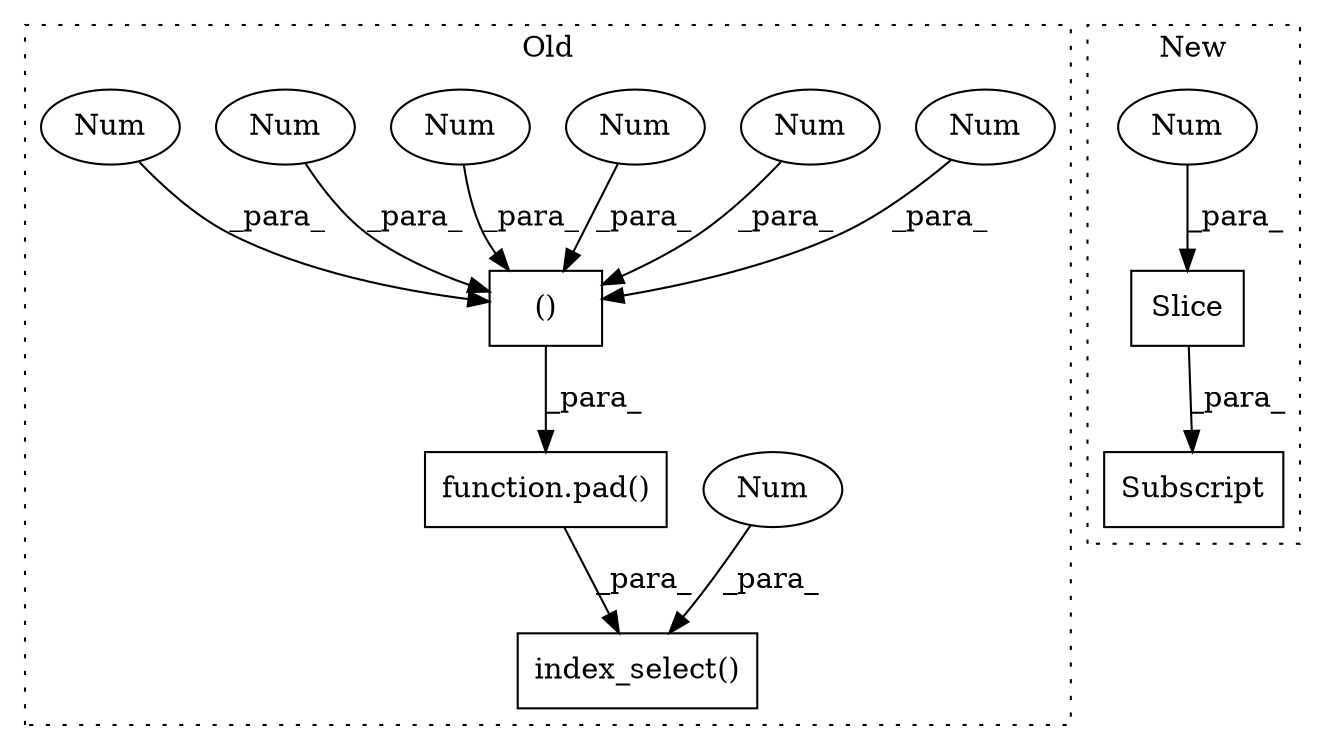digraph G {
subgraph cluster0 {
1 [label="function.pad()" a="75" s="1501,1526" l="4,1" shape="box"];
3 [label="index_select()" a="75" s="2156,2197" l="19,1" shape="box"];
4 [label="()" a="54" s="1510" l="15" shape="box"];
7 [label="Num" a="76" s="1524" l="1" shape="ellipse"];
8 [label="Num" a="76" s="2178" l="1" shape="ellipse"];
9 [label="Num" a="76" s="1518" l="1" shape="ellipse"];
10 [label="Num" a="76" s="1515" l="1" shape="ellipse"];
11 [label="Num" a="76" s="1521" l="1" shape="ellipse"];
12 [label="Num" a="76" s="1509" l="1" shape="ellipse"];
13 [label="Num" a="76" s="1512" l="1" shape="ellipse"];
label = "Old";
style="dotted";
}
subgraph cluster1 {
2 [label="Slice" a="80" s="1928" l="2" shape="box"];
5 [label="Subscript" a="63" s="1911,0" l="20,0" shape="box"];
6 [label="Num" a="76" s="1928" l="1" shape="ellipse"];
label = "New";
style="dotted";
}
1 -> 3 [label="_para_"];
2 -> 5 [label="_para_"];
4 -> 1 [label="_para_"];
6 -> 2 [label="_para_"];
7 -> 4 [label="_para_"];
8 -> 3 [label="_para_"];
9 -> 4 [label="_para_"];
10 -> 4 [label="_para_"];
11 -> 4 [label="_para_"];
12 -> 4 [label="_para_"];
13 -> 4 [label="_para_"];
}
